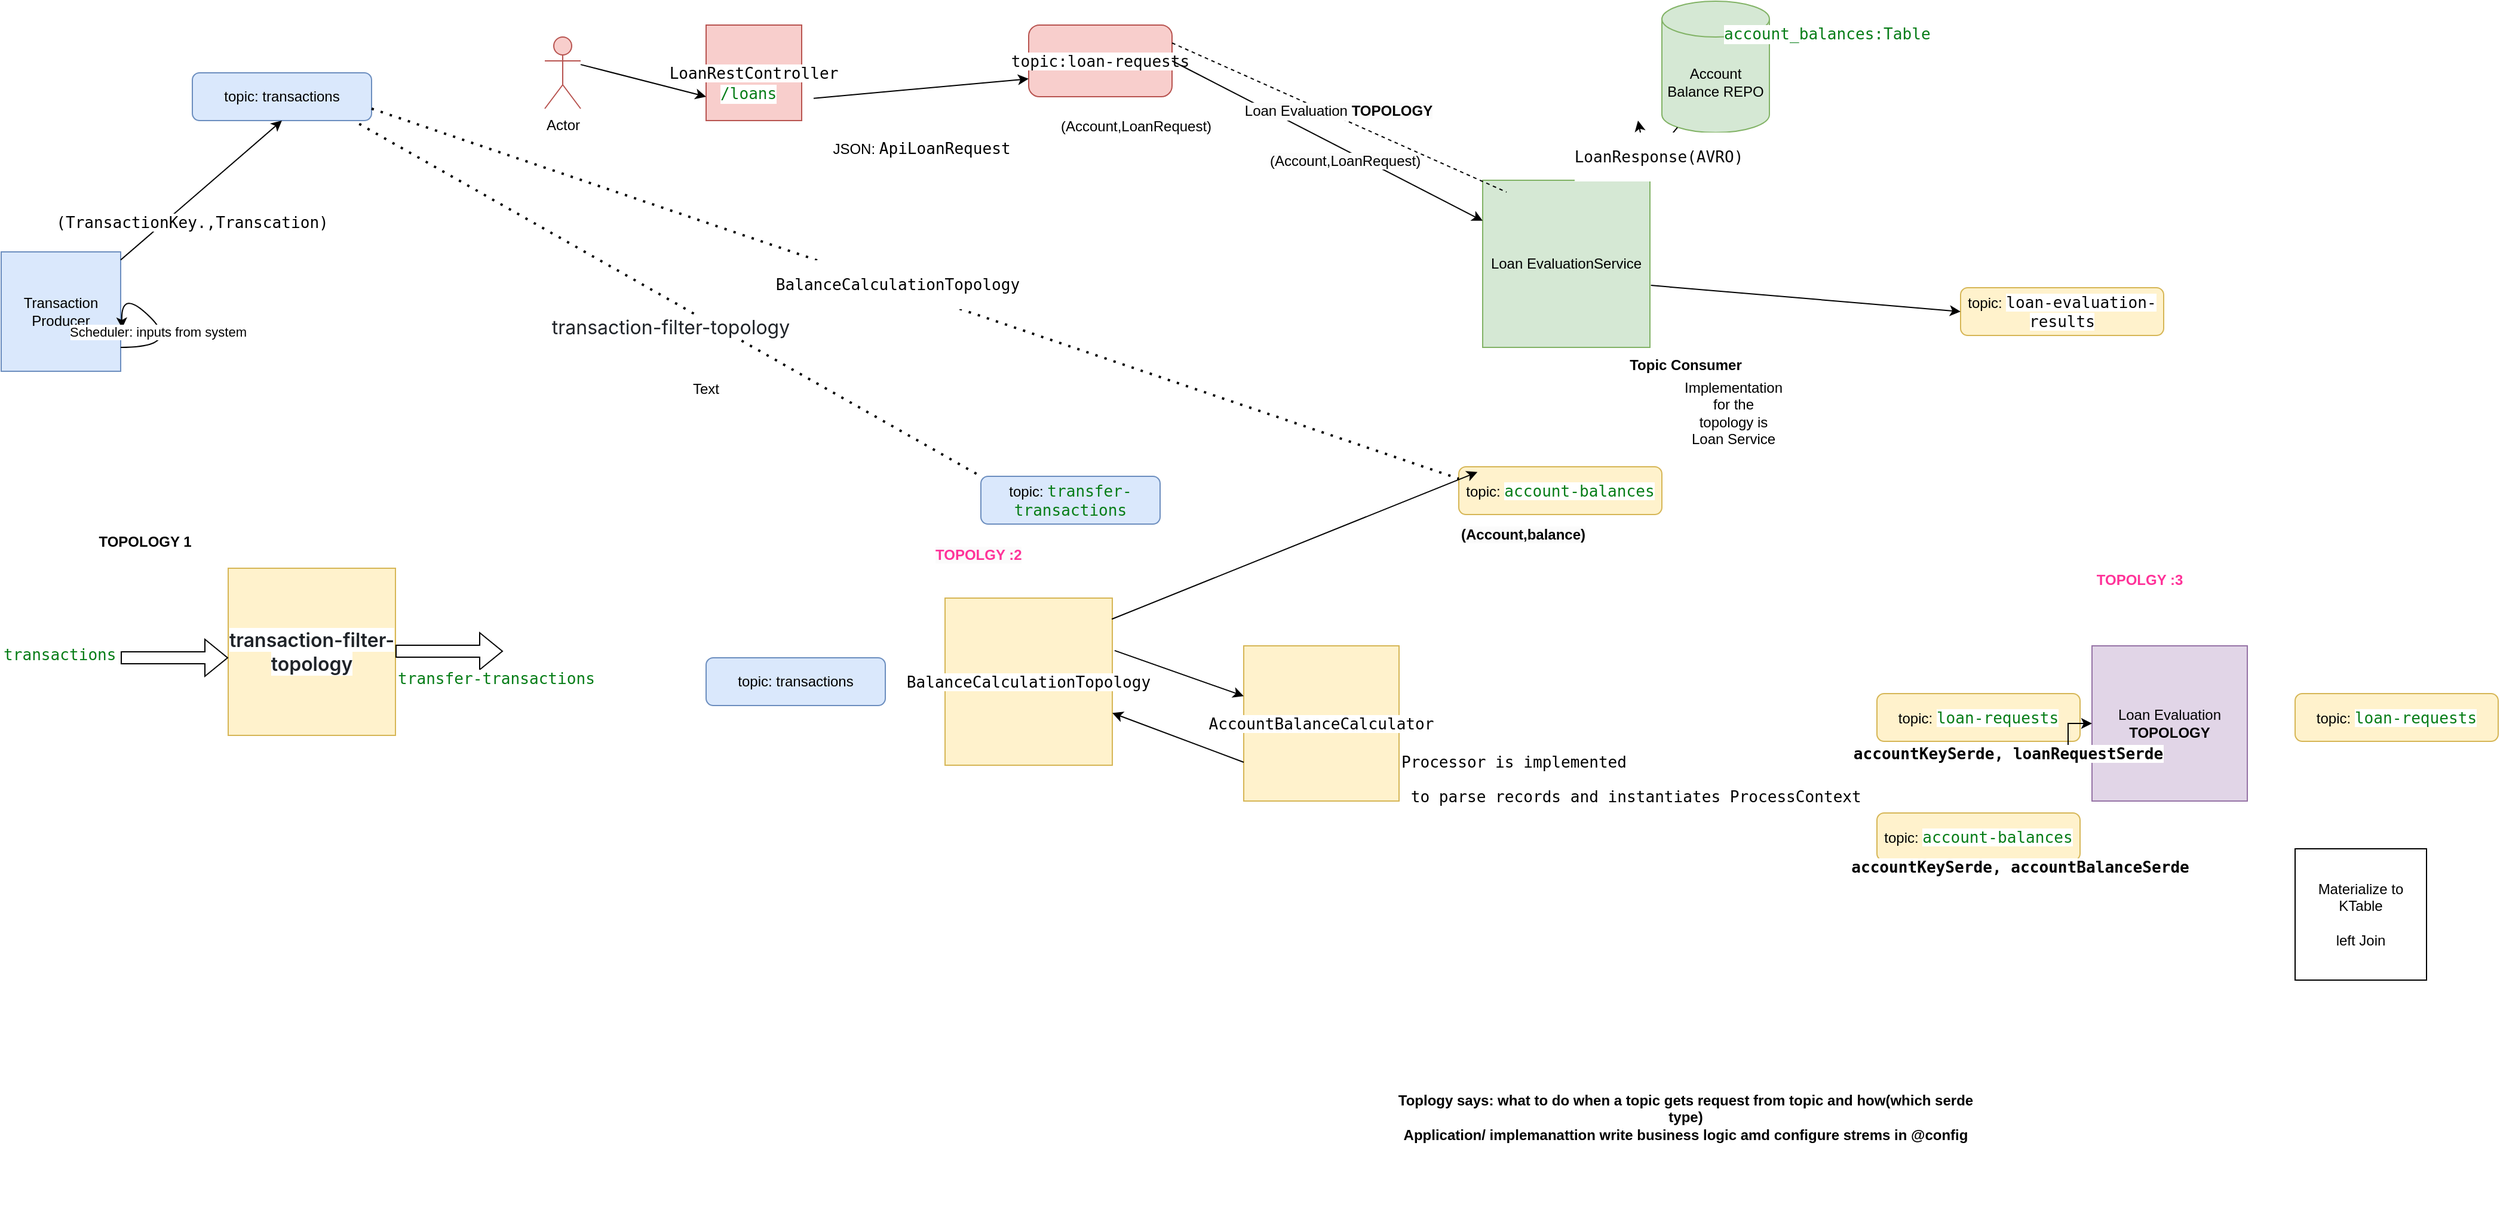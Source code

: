 <mxfile version="25.0.3">
  <diagram name="Page-1" id="X4H1b2zQ6Wmzur0f0qnU">
    <mxGraphModel dx="1042" dy="663" grid="1" gridSize="10" guides="1" tooltips="1" connect="1" arrows="1" fold="1" page="1" pageScale="1" pageWidth="850" pageHeight="1100" background="#ffffff" math="0" shadow="0">
      <root>
        <mxCell id="0" />
        <mxCell id="1" parent="0" />
        <mxCell id="cioU7FfHLNsiO_axy74r-1" value="Transaction Producer" style="whiteSpace=wrap;html=1;aspect=fixed;fillColor=#dae8fc;strokeColor=#6c8ebf;" parent="1" vertex="1">
          <mxGeometry x="40" y="230" width="100" height="100" as="geometry" />
        </mxCell>
        <mxCell id="cioU7FfHLNsiO_axy74r-2" value="topic: transactions" style="rounded=1;whiteSpace=wrap;html=1;fillColor=#dae8fc;strokeColor=#6c8ebf;" parent="1" vertex="1">
          <mxGeometry x="200" y="80" width="150" height="40" as="geometry" />
        </mxCell>
        <mxCell id="cioU7FfHLNsiO_axy74r-3" value="" style="endArrow=classic;html=1;rounded=0;entryX=0.5;entryY=1;entryDx=0;entryDy=0;" parent="1" source="cioU7FfHLNsiO_axy74r-1" target="cioU7FfHLNsiO_axy74r-2" edge="1">
          <mxGeometry width="50" height="50" relative="1" as="geometry">
            <mxPoint x="400" y="370" as="sourcePoint" />
            <mxPoint x="450" y="320" as="targetPoint" />
          </mxGeometry>
        </mxCell>
        <mxCell id="cioU7FfHLNsiO_axy74r-4" value="&lt;div style=&quot;background-color:#ffffff;color:#080808&quot;&gt;&lt;pre style=&quot;font-family:&#39;JetBrains Mono&#39;,monospace;font-size:9.8pt;&quot;&gt;&lt;span style=&quot;color:#000000;&quot;&gt;(TransactionKey.,Transcation)&lt;/span&gt;&lt;/pre&gt;&lt;/div&gt;" style="text;html=1;align=center;verticalAlign=middle;whiteSpace=wrap;rounded=0;" parent="1" vertex="1">
          <mxGeometry x="170" y="190" width="60" height="30" as="geometry" />
        </mxCell>
        <mxCell id="cioU7FfHLNsiO_axy74r-5" value="" style="curved=1;endArrow=classic;html=1;rounded=0;entryX=1.012;entryY=0.64;entryDx=0;entryDy=0;entryPerimeter=0;" parent="1" target="cioU7FfHLNsiO_axy74r-1" edge="1">
          <mxGeometry width="50" height="50" relative="1" as="geometry">
            <mxPoint x="140" y="310" as="sourcePoint" />
            <mxPoint x="190" y="260" as="targetPoint" />
            <Array as="points">
              <mxPoint x="190" y="310" />
              <mxPoint x="140" y="260" />
            </Array>
          </mxGeometry>
        </mxCell>
        <mxCell id="cioU7FfHLNsiO_axy74r-6" value="Scheduler: inputs from system" style="edgeLabel;html=1;align=center;verticalAlign=middle;resizable=0;points=[];" parent="cioU7FfHLNsiO_axy74r-5" vertex="1" connectable="0">
          <mxGeometry x="-0.059" y="4" relative="1" as="geometry">
            <mxPoint as="offset" />
          </mxGeometry>
        </mxCell>
        <mxCell id="cioU7FfHLNsiO_axy74r-7" value="&lt;span style=&quot;box-sizing: border-box; font-weight: var(--base-text-weight-semibold, 600); color: rgb(31, 35, 40); font-family: -apple-system, BlinkMacSystemFont, &amp;quot;Segoe UI&amp;quot;, &amp;quot;Noto Sans&amp;quot;, Helvetica, Arial, sans-serif, &amp;quot;Apple Color Emoji&amp;quot;, &amp;quot;Segoe UI Emoji&amp;quot;; font-size: 16px; text-align: left; background-color: rgb(255, 255, 255);&quot;&gt;transaction-filter-topology&lt;/span&gt;" style="whiteSpace=wrap;html=1;aspect=fixed;fillColor=#fff2cc;strokeColor=#d6b656;" parent="1" vertex="1">
          <mxGeometry x="230" y="495" width="140" height="140" as="geometry" />
        </mxCell>
        <mxCell id="cioU7FfHLNsiO_axy74r-8" value="" style="shape=flexArrow;endArrow=classic;html=1;rounded=0;" parent="1" edge="1">
          <mxGeometry width="50" height="50" relative="1" as="geometry">
            <mxPoint x="140" y="570" as="sourcePoint" />
            <mxPoint x="230" y="570" as="targetPoint" />
          </mxGeometry>
        </mxCell>
        <mxCell id="cioU7FfHLNsiO_axy74r-10" value="" style="shape=flexArrow;endArrow=classic;html=1;rounded=0;" parent="1" edge="1">
          <mxGeometry width="50" height="50" relative="1" as="geometry">
            <mxPoint x="370" y="564.5" as="sourcePoint" />
            <mxPoint x="460" y="564.5" as="targetPoint" />
          </mxGeometry>
        </mxCell>
        <mxCell id="cioU7FfHLNsiO_axy74r-12" value="&lt;div style=&quot;background-color:#ffffff;color:#080808&quot;&gt;&lt;pre style=&quot;font-family:&#39;JetBrains Mono&#39;,monospace;font-size:9.8pt;&quot;&gt;&lt;span style=&quot;color:#067d17;&quot;&gt;transfer-transactions&lt;/span&gt;&lt;/pre&gt;&lt;/div&gt;" style="text;whiteSpace=wrap;html=1;" parent="1" vertex="1">
          <mxGeometry x="370" y="560" width="180" height="70" as="geometry" />
        </mxCell>
        <mxCell id="cioU7FfHLNsiO_axy74r-13" value="&lt;div style=&quot;background-color:#ffffff;color:#080808&quot;&gt;&lt;pre style=&quot;font-family:&#39;JetBrains Mono&#39;,monospace;font-size:9.8pt;&quot;&gt;&lt;span style=&quot;color:#067d17;&quot;&gt;transactions&lt;/span&gt;&lt;/pre&gt;&lt;/div&gt;" style="text;whiteSpace=wrap;html=1;" parent="1" vertex="1">
          <mxGeometry x="40" y="540" width="120" height="70" as="geometry" />
        </mxCell>
        <mxCell id="cioU7FfHLNsiO_axy74r-14" value="&lt;div style=&quot;background-color:#ffffff;color:#080808&quot;&gt;&lt;pre style=&quot;font-family:&#39;JetBrains Mono&#39;,monospace;font-size:9.8pt;&quot;&gt;topic:loan-requests&lt;/pre&gt;&lt;/div&gt;" style="rounded=1;whiteSpace=wrap;html=1;fillColor=#f8cecc;strokeColor=#b85450;" parent="1" vertex="1">
          <mxGeometry x="900" y="40" width="120" height="60" as="geometry" />
        </mxCell>
        <mxCell id="cioU7FfHLNsiO_axy74r-15" value="Actor" style="shape=umlActor;verticalLabelPosition=bottom;verticalAlign=top;html=1;outlineConnect=0;fillColor=#f8cecc;strokeColor=#b85450;" parent="1" vertex="1">
          <mxGeometry x="495" y="50" width="30" height="60" as="geometry" />
        </mxCell>
        <mxCell id="cioU7FfHLNsiO_axy74r-16" value="&lt;div style=&quot;background-color:#ffffff;color:#080808&quot;&gt;&lt;pre style=&quot;font-family:&#39;JetBrains Mono&#39;,monospace;font-size:9.8pt;&quot;&gt;&lt;span style=&quot;color:#000000;&quot;&gt;LoanRestController&lt;/span&gt;&lt;/pre&gt;&lt;/div&gt;" style="whiteSpace=wrap;html=1;aspect=fixed;fillColor=#f8cecc;strokeColor=#b85450;" parent="1" vertex="1">
          <mxGeometry x="630" y="40" width="80" height="80" as="geometry" />
        </mxCell>
        <mxCell id="cioU7FfHLNsiO_axy74r-17" value="&lt;div style=&quot;background-color:#ffffff;color:#080808&quot;&gt;&lt;pre style=&quot;font-family:&#39;JetBrains Mono&#39;,monospace;font-size:9.8pt;&quot;&gt;&lt;span style=&quot;color:#067d17;&quot;&gt;/loans&lt;/span&gt;&lt;/pre&gt;&lt;/div&gt;" style="text;whiteSpace=wrap;html=1;" parent="1" vertex="1">
          <mxGeometry x="640" y="70" width="80" height="70" as="geometry" />
        </mxCell>
        <mxCell id="cioU7FfHLNsiO_axy74r-18" value="Text" style="text;html=1;align=center;verticalAlign=middle;whiteSpace=wrap;rounded=0;" parent="1" vertex="1">
          <mxGeometry x="600" y="330" width="60" height="30" as="geometry" />
        </mxCell>
        <mxCell id="cioU7FfHLNsiO_axy74r-19" value="(Account,LoanRequest)" style="text;html=1;align=center;verticalAlign=middle;whiteSpace=wrap;rounded=0;" parent="1" vertex="1">
          <mxGeometry x="960" y="110" width="60" height="30" as="geometry" />
        </mxCell>
        <mxCell id="cioU7FfHLNsiO_axy74r-21" value="" style="endArrow=classic;html=1;rounded=0;entryX=0;entryY=0.75;entryDx=0;entryDy=0;" parent="1" source="cioU7FfHLNsiO_axy74r-17" target="cioU7FfHLNsiO_axy74r-14" edge="1">
          <mxGeometry width="50" height="50" relative="1" as="geometry">
            <mxPoint x="610" y="370" as="sourcePoint" />
            <mxPoint x="660" y="320" as="targetPoint" />
          </mxGeometry>
        </mxCell>
        <mxCell id="cioU7FfHLNsiO_axy74r-22" value="JSON:&amp;nbsp;&lt;span style=&quot;font-family: &amp;quot;JetBrains Mono&amp;quot;, monospace; font-size: 9.8pt; background-color: rgb(255, 255, 255);&quot;&gt;ApiLoanRequest&lt;/span&gt;" style="text;html=1;align=center;verticalAlign=middle;resizable=0;points=[];autosize=1;strokeColor=none;fillColor=none;" parent="1" vertex="1">
          <mxGeometry x="730" y="128" width="160" height="30" as="geometry" />
        </mxCell>
        <mxCell id="cioU7FfHLNsiO_axy74r-23" value="" style="endArrow=classic;html=1;rounded=0;entryX=0;entryY=0.885;entryDx=0;entryDy=0;entryPerimeter=0;" parent="1" edge="1">
          <mxGeometry width="50" height="50" relative="1" as="geometry">
            <mxPoint x="525" y="73.05" as="sourcePoint" />
            <mxPoint x="630" y="100.0" as="targetPoint" />
          </mxGeometry>
        </mxCell>
        <mxCell id="dpicTkMfaYpDJ2BjrbRp-1" value="&lt;div style=&quot;background-color:#ffffff;color:#080808&quot;&gt;&lt;pre style=&quot;font-family:&#39;JetBrains Mono&#39;,monospace;font-size:9.8pt;&quot;&gt;&lt;span style=&quot;color:#000000;&quot;&gt;BalanceCalculationTopology&lt;/span&gt;&lt;/pre&gt;&lt;/div&gt;" style="whiteSpace=wrap;html=1;aspect=fixed;fillColor=#fff2cc;strokeColor=#d6b656;" vertex="1" parent="1">
          <mxGeometry x="830" y="520" width="140" height="140" as="geometry" />
        </mxCell>
        <mxCell id="dpicTkMfaYpDJ2BjrbRp-3" value="topic:&amp;nbsp;&lt;span style=&quot;color: rgb(6, 125, 23); font-family: &amp;quot;JetBrains Mono&amp;quot;, monospace; font-size: 9.8pt; background-color: rgb(255, 255, 255);&quot;&gt;account-balances&lt;/span&gt;" style="rounded=1;whiteSpace=wrap;html=1;fillColor=#fff2cc;strokeColor=#d6b656;" vertex="1" parent="1">
          <mxGeometry x="1260" y="410" width="170" height="40" as="geometry" />
        </mxCell>
        <mxCell id="dpicTkMfaYpDJ2BjrbRp-5" value="&lt;span style=&quot;color: rgb(0, 0, 0); font-family: Helvetica; font-size: 12px; font-style: normal; font-variant-ligatures: normal; font-variant-caps: normal; letter-spacing: normal; orphans: 2; text-align: center; text-indent: 0px; text-transform: none; widows: 2; word-spacing: 0px; -webkit-text-stroke-width: 0px; white-space: normal; background-color: rgb(251, 251, 251); text-decoration-thickness: initial; text-decoration-style: initial; text-decoration-color: initial; float: none; display: inline !important;&quot;&gt;&lt;b&gt;(Account,balance)&lt;/b&gt;&lt;/span&gt;" style="text;whiteSpace=wrap;html=1;" vertex="1" parent="1">
          <mxGeometry x="1260" y="453" width="160" height="40" as="geometry" />
        </mxCell>
        <mxCell id="dpicTkMfaYpDJ2BjrbRp-6" value="&lt;div style=&quot;background-color:#ffffff;color:#080808&quot;&gt;&lt;pre style=&quot;font-family:&#39;JetBrains Mono&#39;,monospace;font-size:9.8pt;&quot;&gt;&lt;span style=&quot;color:#000000;&quot;&gt;AccountBalanceCalculator&lt;/span&gt;&lt;/pre&gt;&lt;/div&gt;" style="whiteSpace=wrap;html=1;aspect=fixed;fillColor=#fff2cc;strokeColor=#d6b656;" vertex="1" parent="1">
          <mxGeometry x="1080" y="560" width="130" height="130" as="geometry" />
        </mxCell>
        <mxCell id="dpicTkMfaYpDJ2BjrbRp-7" value="" style="endArrow=classic;html=1;rounded=0;exitX=1.014;exitY=0.314;exitDx=0;exitDy=0;exitPerimeter=0;" edge="1" parent="1" source="dpicTkMfaYpDJ2BjrbRp-1" target="dpicTkMfaYpDJ2BjrbRp-6">
          <mxGeometry width="50" height="50" relative="1" as="geometry">
            <mxPoint x="1230" y="370" as="sourcePoint" />
            <mxPoint x="1280" y="320" as="targetPoint" />
          </mxGeometry>
        </mxCell>
        <mxCell id="dpicTkMfaYpDJ2BjrbRp-8" value="" style="endArrow=classic;html=1;rounded=0;exitX=0;exitY=0.75;exitDx=0;exitDy=0;" edge="1" parent="1" source="dpicTkMfaYpDJ2BjrbRp-6" target="dpicTkMfaYpDJ2BjrbRp-1">
          <mxGeometry width="50" height="50" relative="1" as="geometry">
            <mxPoint x="1230" y="370" as="sourcePoint" />
            <mxPoint x="1280" y="320" as="targetPoint" />
          </mxGeometry>
        </mxCell>
        <mxCell id="dpicTkMfaYpDJ2BjrbRp-9" value="" style="endArrow=classic;html=1;rounded=0;exitX=0.997;exitY=0.126;exitDx=0;exitDy=0;exitPerimeter=0;entryX=0.092;entryY=0.11;entryDx=0;entryDy=0;entryPerimeter=0;" edge="1" parent="1" source="dpicTkMfaYpDJ2BjrbRp-1" target="dpicTkMfaYpDJ2BjrbRp-3">
          <mxGeometry width="50" height="50" relative="1" as="geometry">
            <mxPoint x="1230" y="370" as="sourcePoint" />
            <mxPoint x="1280" y="320" as="targetPoint" />
          </mxGeometry>
        </mxCell>
        <mxCell id="dpicTkMfaYpDJ2BjrbRp-11" value="&lt;div style=&quot;background-color:#ffffff;color:#080808&quot;&gt;&lt;pre style=&quot;font-family:&#39;JetBrains Mono&#39;,monospace;font-size:9.8pt;&quot;&gt;&lt;div&gt;&lt;pre style=&quot;font-family:&#39;JetBrains Mono&#39;,monospace;font-size:9.8pt;&quot;&gt;&lt;span style=&quot;color:#000000;&quot;&gt;Processor is implemented&lt;/span&gt;&lt;/pre&gt;&lt;pre style=&quot;font-family:&#39;JetBrains Mono&#39;,monospace;font-size:9.8pt;&quot;&gt;&lt;span style=&quot;color:#000000;&quot;&gt; to parse records and instantiates ProcessContext&lt;/span&gt;&lt;/pre&gt;&lt;/div&gt;&lt;/pre&gt;&lt;/div&gt;" style="text;whiteSpace=wrap;html=1;" vertex="1" parent="1">
          <mxGeometry x="1210" y="630" width="180" height="70" as="geometry" />
        </mxCell>
        <mxCell id="dpicTkMfaYpDJ2BjrbRp-12" value="Loan EvaluationService" style="whiteSpace=wrap;html=1;aspect=fixed;fillColor=#d5e8d4;strokeColor=#82b366;" vertex="1" parent="1">
          <mxGeometry x="1280" y="170" width="140" height="140" as="geometry" />
        </mxCell>
        <mxCell id="dpicTkMfaYpDJ2BjrbRp-14" value="" style="endArrow=classic;html=1;rounded=0;exitX=1;exitY=0.5;exitDx=0;exitDy=0;" edge="1" parent="1" source="cioU7FfHLNsiO_axy74r-14" target="dpicTkMfaYpDJ2BjrbRp-12">
          <mxGeometry width="50" height="50" relative="1" as="geometry">
            <mxPoint x="1205" y="250" as="sourcePoint" />
            <mxPoint x="1010" y="320" as="targetPoint" />
          </mxGeometry>
        </mxCell>
        <mxCell id="dpicTkMfaYpDJ2BjrbRp-15" value="&lt;span style=&quot;color: rgb(0, 0, 0); font-family: Helvetica; font-size: 12px; font-style: normal; font-variant-ligatures: normal; font-variant-caps: normal; font-weight: 400; letter-spacing: normal; orphans: 2; text-align: center; text-indent: 0px; text-transform: none; widows: 2; word-spacing: 0px; -webkit-text-stroke-width: 0px; white-space: normal; background-color: rgb(251, 251, 251); text-decoration-thickness: initial; text-decoration-style: initial; text-decoration-color: initial; display: inline !important; float: none;&quot;&gt;(Account,LoanRequest)&lt;/span&gt;" style="text;whiteSpace=wrap;html=1;" vertex="1" parent="1">
          <mxGeometry x="1100" y="140" width="160" height="40" as="geometry" />
        </mxCell>
        <mxCell id="dpicTkMfaYpDJ2BjrbRp-17" value="Account Balance REPO" style="shape=cylinder3;whiteSpace=wrap;html=1;boundedLbl=1;backgroundOutline=1;size=15;fillColor=#d5e8d4;strokeColor=#82b366;" vertex="1" parent="1">
          <mxGeometry x="1430" y="20" width="90" height="110" as="geometry" />
        </mxCell>
        <mxCell id="dpicTkMfaYpDJ2BjrbRp-19" value="" style="endArrow=classic;html=1;rounded=0;exitX=1;exitY=0;exitDx=0;exitDy=0;" edge="1" parent="1" source="dpicTkMfaYpDJ2BjrbRp-12">
          <mxGeometry width="50" height="50" relative="1" as="geometry">
            <mxPoint x="1360" y="170" as="sourcePoint" />
            <mxPoint x="1410" y="120" as="targetPoint" />
          </mxGeometry>
        </mxCell>
        <mxCell id="dpicTkMfaYpDJ2BjrbRp-20" value="" style="endArrow=classic;html=1;rounded=0;exitX=0.145;exitY=1;exitDx=0;exitDy=-4.35;exitPerimeter=0;" edge="1" parent="1" source="dpicTkMfaYpDJ2BjrbRp-17" target="dpicTkMfaYpDJ2BjrbRp-12">
          <mxGeometry width="50" height="50" relative="1" as="geometry">
            <mxPoint x="1400" y="220" as="sourcePoint" />
            <mxPoint x="1450" y="170" as="targetPoint" />
          </mxGeometry>
        </mxCell>
        <mxCell id="dpicTkMfaYpDJ2BjrbRp-21" value="&lt;div style=&quot;color: rgb(8, 8, 8);&quot;&gt;&lt;pre style=&quot;font-family:&#39;JetBrains Mono&#39;,monospace;font-size:9.8pt;&quot;&gt;LoanResponse(AVRO)&lt;/pre&gt;&lt;/div&gt;" style="edgeLabel;html=1;align=center;verticalAlign=middle;resizable=0;points=[];" vertex="1" connectable="0" parent="dpicTkMfaYpDJ2BjrbRp-20">
          <mxGeometry x="0.054" y="3" relative="1" as="geometry">
            <mxPoint y="-1" as="offset" />
          </mxGeometry>
        </mxCell>
        <mxCell id="dpicTkMfaYpDJ2BjrbRp-22" value="topic:&amp;nbsp;&lt;span style=&quot;font-family: &amp;quot;JetBrains Mono&amp;quot;, monospace; font-size: 9.8pt; background-color: rgb(255, 255, 255); color: rgb(8, 8, 8);&quot;&gt;loan-evaluation-results&lt;/span&gt;" style="rounded=1;whiteSpace=wrap;html=1;fillColor=#fff2cc;strokeColor=#d6b656;" vertex="1" parent="1">
          <mxGeometry x="1680" y="260" width="170" height="40" as="geometry" />
        </mxCell>
        <mxCell id="dpicTkMfaYpDJ2BjrbRp-23" value="" style="endArrow=classic;html=1;rounded=0;exitX=1.006;exitY=0.629;exitDx=0;exitDy=0;exitPerimeter=0;entryX=0;entryY=0.5;entryDx=0;entryDy=0;" edge="1" parent="1" source="dpicTkMfaYpDJ2BjrbRp-12" target="dpicTkMfaYpDJ2BjrbRp-22">
          <mxGeometry width="50" height="50" relative="1" as="geometry">
            <mxPoint x="1400" y="470" as="sourcePoint" />
            <mxPoint x="1450" y="420" as="targetPoint" />
          </mxGeometry>
        </mxCell>
        <mxCell id="dpicTkMfaYpDJ2BjrbRp-24" value="&lt;div style=&quot;background-color:#ffffff;color:#080808&quot;&gt;&lt;pre style=&quot;font-family:&#39;JetBrains Mono&#39;,monospace;font-size:9.8pt;&quot;&gt;&lt;span style=&quot;color:#067d17;&quot;&gt;account_balances:Table&lt;/span&gt;&lt;/pre&gt;&lt;/div&gt;" style="text;whiteSpace=wrap;html=1;" vertex="1" parent="1">
          <mxGeometry x="1480" y="20" width="150" height="70" as="geometry" />
        </mxCell>
        <mxCell id="dpicTkMfaYpDJ2BjrbRp-26" value="Loan Evaluation &lt;b&gt;TOPOLOGY&lt;/b&gt;" style="whiteSpace=wrap;html=1;aspect=fixed;fillColor=#e1d5e7;strokeColor=#9673a6;" vertex="1" parent="1">
          <mxGeometry x="1790" y="560" width="130" height="130" as="geometry" />
        </mxCell>
        <mxCell id="dpicTkMfaYpDJ2BjrbRp-28" value="topic:&amp;nbsp;&lt;span style=&quot;color: rgb(6, 125, 23); font-family: &amp;quot;JetBrains Mono&amp;quot;, monospace; font-size: 9.8pt; background-color: rgb(255, 255, 255);&quot;&gt;loan-requests&lt;/span&gt;" style="rounded=1;whiteSpace=wrap;html=1;fillColor=#fff2cc;strokeColor=#d6b656;" vertex="1" parent="1">
          <mxGeometry x="1610" y="600" width="170" height="40" as="geometry" />
        </mxCell>
        <mxCell id="dpicTkMfaYpDJ2BjrbRp-29" value="topic:&amp;nbsp;&lt;span style=&quot;color: rgb(6, 125, 23); font-family: &amp;quot;JetBrains Mono&amp;quot;, monospace; font-size: 9.8pt; background-color: rgb(255, 255, 255);&quot;&gt;loan-requests&lt;/span&gt;" style="rounded=1;whiteSpace=wrap;html=1;fillColor=#fff2cc;strokeColor=#d6b656;" vertex="1" parent="1">
          <mxGeometry x="1960" y="600" width="170" height="40" as="geometry" />
        </mxCell>
        <mxCell id="dpicTkMfaYpDJ2BjrbRp-30" value="topic: transactions" style="rounded=1;whiteSpace=wrap;html=1;fillColor=#dae8fc;strokeColor=#6c8ebf;" vertex="1" parent="1">
          <mxGeometry x="630" y="570" width="150" height="40" as="geometry" />
        </mxCell>
        <mxCell id="dpicTkMfaYpDJ2BjrbRp-32" value="Materialize to KTable&lt;div&gt;&lt;br&gt;&lt;/div&gt;&lt;div&gt;left Join&lt;/div&gt;" style="whiteSpace=wrap;html=1;aspect=fixed;" vertex="1" parent="1">
          <mxGeometry x="1960" y="730" width="110" height="110" as="geometry" />
        </mxCell>
        <mxCell id="dpicTkMfaYpDJ2BjrbRp-35" value="&lt;b&gt;TOPOLOGY 1&lt;/b&gt;" style="text;html=1;align=center;verticalAlign=middle;resizable=0;points=[];autosize=1;strokeColor=none;fillColor=none;" vertex="1" parent="1">
          <mxGeometry x="110" y="458" width="100" height="30" as="geometry" />
        </mxCell>
        <mxCell id="dpicTkMfaYpDJ2BjrbRp-37" value="topic:&amp;nbsp;&lt;span style=&quot;color: rgb(6, 125, 23); font-family: &amp;quot;JetBrains Mono&amp;quot;, monospace; font-size: 9.8pt; text-align: left; background-color: initial;&quot;&gt;transfer-transactions&lt;/span&gt;" style="rounded=1;whiteSpace=wrap;html=1;fillColor=#dae8fc;strokeColor=#6c8ebf;" vertex="1" parent="1">
          <mxGeometry x="860" y="418" width="150" height="40" as="geometry" />
        </mxCell>
        <mxCell id="dpicTkMfaYpDJ2BjrbRp-41" value="" style="endArrow=none;dashed=1;html=1;dashPattern=1 3;strokeWidth=2;rounded=0;exitX=0.931;exitY=1.07;exitDx=0;exitDy=0;exitPerimeter=0;entryX=0;entryY=0;entryDx=0;entryDy=0;" edge="1" parent="1" source="cioU7FfHLNsiO_axy74r-2" target="dpicTkMfaYpDJ2BjrbRp-37">
          <mxGeometry width="50" height="50" relative="1" as="geometry">
            <mxPoint x="510" y="370" as="sourcePoint" />
            <mxPoint x="560" y="320" as="targetPoint" />
          </mxGeometry>
        </mxCell>
        <mxCell id="dpicTkMfaYpDJ2BjrbRp-42" value="" style="endArrow=none;dashed=1;html=1;dashPattern=1 3;strokeWidth=2;rounded=0;exitX=1;exitY=0.75;exitDx=0;exitDy=0;entryX=0;entryY=0.25;entryDx=0;entryDy=0;" edge="1" parent="1" source="cioU7FfHLNsiO_axy74r-2" target="dpicTkMfaYpDJ2BjrbRp-3">
          <mxGeometry width="50" height="50" relative="1" as="geometry">
            <mxPoint x="740" y="370" as="sourcePoint" />
            <mxPoint x="790" y="320" as="targetPoint" />
          </mxGeometry>
        </mxCell>
        <mxCell id="dpicTkMfaYpDJ2BjrbRp-44" value="&lt;pre style=&quot;color: rgb(8, 8, 8); font-family: &amp;quot;JetBrains Mono&amp;quot;, monospace; font-size: 9.8pt;&quot;&gt;&lt;span style=&quot;color: rgb(0, 0, 0);&quot;&gt;BalanceCalculationTopology&lt;/span&gt;&lt;/pre&gt;" style="edgeLabel;html=1;align=center;verticalAlign=middle;resizable=0;points=[];" vertex="1" connectable="0" parent="dpicTkMfaYpDJ2BjrbRp-42">
          <mxGeometry x="-0.035" y="3" relative="1" as="geometry">
            <mxPoint as="offset" />
          </mxGeometry>
        </mxCell>
        <mxCell id="dpicTkMfaYpDJ2BjrbRp-43" value="&lt;span style=&quot;color: rgb(31, 35, 40); font-family: -apple-system, BlinkMacSystemFont, &amp;quot;Segoe UI&amp;quot;, &amp;quot;Noto Sans&amp;quot;, Helvetica, Arial, sans-serif, &amp;quot;Apple Color Emoji&amp;quot;, &amp;quot;Segoe UI Emoji&amp;quot;; font-size: 16px; text-align: left; text-wrap-mode: wrap; background-color: rgb(255, 255, 255);&quot;&gt;transaction-filter-topology&lt;/span&gt;" style="text;html=1;align=center;verticalAlign=middle;resizable=0;points=[];autosize=1;strokeColor=none;fillColor=none;" vertex="1" parent="1">
          <mxGeometry x="495" y="278" width="210" height="30" as="geometry" />
        </mxCell>
        <mxCell id="dpicTkMfaYpDJ2BjrbRp-53" value="" style="edgeStyle=orthogonalEdgeStyle;rounded=0;orthogonalLoop=1;jettySize=auto;html=1;" edge="1" parent="1" source="dpicTkMfaYpDJ2BjrbRp-45" target="dpicTkMfaYpDJ2BjrbRp-26">
          <mxGeometry relative="1" as="geometry" />
        </mxCell>
        <mxCell id="dpicTkMfaYpDJ2BjrbRp-45" value="&lt;div style=&quot;background-color:#ffffff;color:#080808&quot;&gt;&lt;pre style=&quot;font-family:&#39;JetBrains Mono&#39;,monospace;font-size:9.8pt;&quot;&gt;&lt;b&gt;&lt;span style=&quot;color:#000000;&quot;&gt;accountKeySerde&lt;/span&gt;, &lt;span style=&quot;color:#000000;&quot;&gt;loanRequestSerde&lt;/span&gt;&lt;/b&gt;&lt;/pre&gt;&lt;/div&gt;" style="text;html=1;align=center;verticalAlign=middle;whiteSpace=wrap;rounded=0;" vertex="1" parent="1">
          <mxGeometry x="1690" y="635" width="60" height="30" as="geometry" />
        </mxCell>
        <mxCell id="dpicTkMfaYpDJ2BjrbRp-46" value="&lt;b&gt;&lt;font color=&quot;#ff3399&quot;&gt;TOPOLGY :3&lt;/font&gt;&lt;/b&gt;" style="text;html=1;align=center;verticalAlign=middle;whiteSpace=wrap;rounded=0;" vertex="1" parent="1">
          <mxGeometry x="1770" y="490" width="120" height="30" as="geometry" />
        </mxCell>
        <mxCell id="dpicTkMfaYpDJ2BjrbRp-47" value="" style="endArrow=none;dashed=1;html=1;rounded=0;entryX=0.143;entryY=0.071;entryDx=0;entryDy=0;entryPerimeter=0;exitX=1;exitY=0.25;exitDx=0;exitDy=0;" edge="1" parent="1" source="cioU7FfHLNsiO_axy74r-14" target="dpicTkMfaYpDJ2BjrbRp-12">
          <mxGeometry width="50" height="50" relative="1" as="geometry">
            <mxPoint x="950" y="270" as="sourcePoint" />
            <mxPoint x="1000" y="220" as="targetPoint" />
          </mxGeometry>
        </mxCell>
        <mxCell id="dpicTkMfaYpDJ2BjrbRp-48" value="&lt;span style=&quot;font-size: 12px; text-wrap-mode: wrap; background-color: rgb(251, 251, 251);&quot;&gt;Loan Evaluation&amp;nbsp;&lt;/span&gt;&lt;b style=&quot;font-size: 12px; text-wrap-mode: wrap; background-color: rgb(251, 251, 251);&quot;&gt;TOPOLOGY&lt;/b&gt;" style="edgeLabel;html=1;align=center;verticalAlign=middle;resizable=0;points=[];" vertex="1" connectable="0" parent="dpicTkMfaYpDJ2BjrbRp-47">
          <mxGeometry x="-0.023" y="5" relative="1" as="geometry">
            <mxPoint as="offset" />
          </mxGeometry>
        </mxCell>
        <mxCell id="dpicTkMfaYpDJ2BjrbRp-49" value="&lt;b&gt;Topic Consumer&lt;/b&gt;" style="text;html=1;align=center;verticalAlign=middle;whiteSpace=wrap;rounded=0;" vertex="1" parent="1">
          <mxGeometry x="1390" y="310" width="120" height="30" as="geometry" />
        </mxCell>
        <mxCell id="dpicTkMfaYpDJ2BjrbRp-50" value="Implementation for the topology is Loan Service" style="text;html=1;align=center;verticalAlign=middle;whiteSpace=wrap;rounded=0;" vertex="1" parent="1">
          <mxGeometry x="1460" y="350" width="60" height="30" as="geometry" />
        </mxCell>
        <mxCell id="dpicTkMfaYpDJ2BjrbRp-51" value="topic:&amp;nbsp;&lt;span style=&quot;color: rgb(6, 125, 23); font-family: &amp;quot;JetBrains Mono&amp;quot;, monospace; font-size: 9.8pt; background-color: rgb(255, 255, 255);&quot;&gt;account-balances&lt;/span&gt;" style="rounded=1;whiteSpace=wrap;html=1;fillColor=#fff2cc;strokeColor=#d6b656;" vertex="1" parent="1">
          <mxGeometry x="1610" y="700" width="170" height="40" as="geometry" />
        </mxCell>
        <mxCell id="dpicTkMfaYpDJ2BjrbRp-52" value="&lt;div style=&quot;background-color:#ffffff;color:#080808&quot;&gt;&lt;pre style=&quot;font-family:&#39;JetBrains Mono&#39;,monospace;font-size:9.8pt;&quot;&gt;&lt;b&gt;&lt;span style=&quot;color:#000000;&quot;&gt;accountKeySerde&lt;/span&gt;, &lt;span style=&quot;color:#000000;&quot;&gt;accountBalanceSerde&lt;/span&gt;&lt;/b&gt;&lt;/pre&gt;&lt;/div&gt;" style="text;html=1;align=center;verticalAlign=middle;whiteSpace=wrap;rounded=0;" vertex="1" parent="1">
          <mxGeometry x="1700" y="730" width="60" height="30" as="geometry" />
        </mxCell>
        <mxCell id="dpicTkMfaYpDJ2BjrbRp-54" value="&lt;b&gt;Toplogy says: what to do when a topic gets request from topic and how(which serde type)&lt;/b&gt;&lt;div&gt;&lt;b&gt;Application/ implemanattion write business logic amd configure strems in @config&lt;/b&gt;&lt;/div&gt;" style="text;html=1;align=center;verticalAlign=middle;whiteSpace=wrap;rounded=0;" vertex="1" parent="1">
          <mxGeometry x="1200" y="860" width="500" height="190" as="geometry" />
        </mxCell>
        <mxCell id="dpicTkMfaYpDJ2BjrbRp-55" value="&lt;b style=&quot;forced-color-adjust: none; color: rgb(0, 0, 0); font-family: Helvetica; font-size: 12px; font-style: normal; font-variant-ligatures: normal; font-variant-caps: normal; letter-spacing: normal; orphans: 2; text-align: center; text-indent: 0px; text-transform: none; widows: 2; word-spacing: 0px; -webkit-text-stroke-width: 0px; white-space: normal; background-color: rgb(251, 251, 251); text-decoration-thickness: initial; text-decoration-style: initial; text-decoration-color: initial;&quot;&gt;&lt;font color=&quot;#ff3399&quot; style=&quot;forced-color-adjust: none;&quot;&gt;TOPOLGY :2&lt;/font&gt;&lt;/b&gt;" style="text;whiteSpace=wrap;html=1;" vertex="1" parent="1">
          <mxGeometry x="820" y="470" width="110" height="40" as="geometry" />
        </mxCell>
      </root>
    </mxGraphModel>
  </diagram>
</mxfile>
